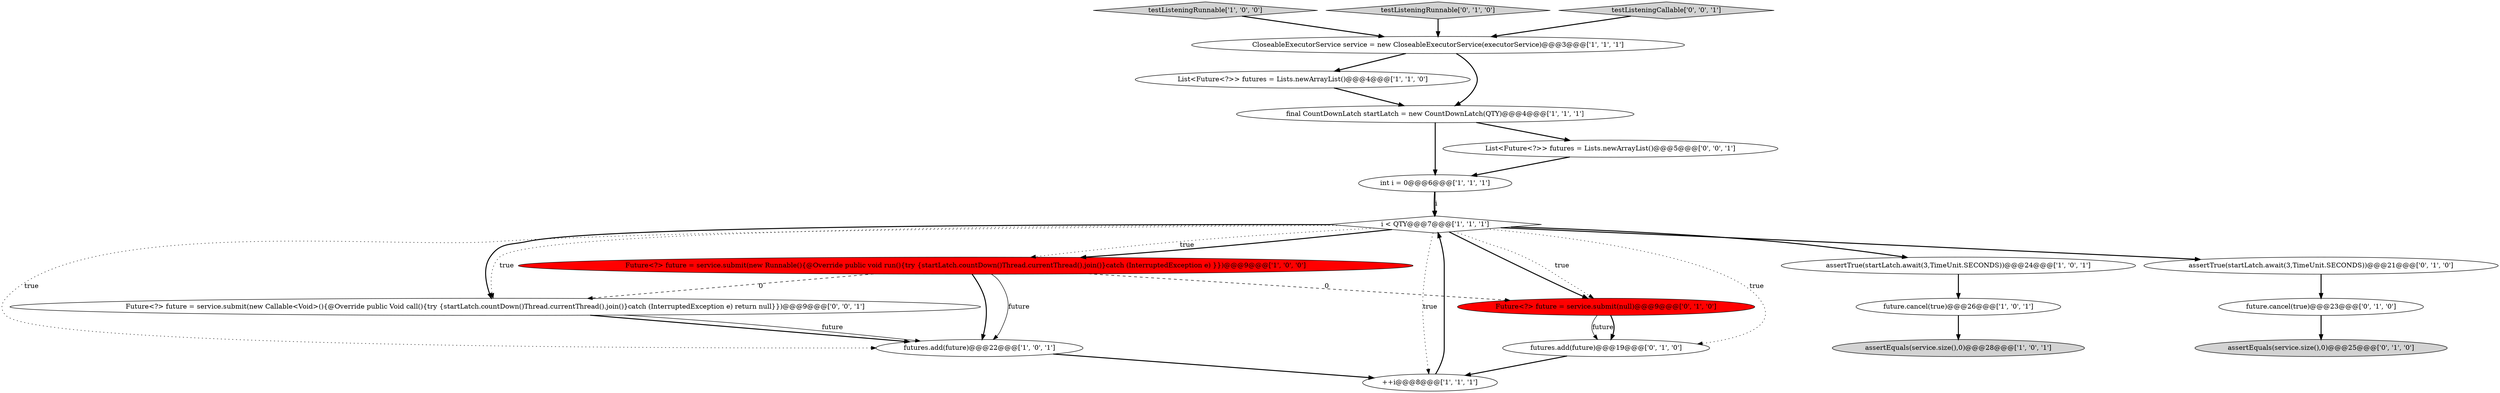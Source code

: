 digraph {
10 [style = filled, label = "final CountDownLatch startLatch = new CountDownLatch(QTY)@@@4@@@['1', '1', '1']", fillcolor = white, shape = ellipse image = "AAA0AAABBB1BBB"];
8 [style = filled, label = "futures.add(future)@@@22@@@['1', '0', '1']", fillcolor = white, shape = ellipse image = "AAA0AAABBB1BBB"];
12 [style = filled, label = "Future<?> future = service.submit(null)@@@9@@@['0', '1', '0']", fillcolor = red, shape = ellipse image = "AAA1AAABBB2BBB"];
1 [style = filled, label = "testListeningRunnable['1', '0', '0']", fillcolor = lightgray, shape = diamond image = "AAA0AAABBB1BBB"];
5 [style = filled, label = "assertEquals(service.size(),0)@@@28@@@['1', '0', '1']", fillcolor = lightgray, shape = ellipse image = "AAA0AAABBB1BBB"];
14 [style = filled, label = "testListeningRunnable['0', '1', '0']", fillcolor = lightgray, shape = diamond image = "AAA0AAABBB2BBB"];
16 [style = filled, label = "assertEquals(service.size(),0)@@@25@@@['0', '1', '0']", fillcolor = lightgray, shape = ellipse image = "AAA0AAABBB2BBB"];
7 [style = filled, label = "List<Future<?>> futures = Lists.newArrayList()@@@4@@@['1', '1', '0']", fillcolor = white, shape = ellipse image = "AAA0AAABBB1BBB"];
18 [style = filled, label = "testListeningCallable['0', '0', '1']", fillcolor = lightgray, shape = diamond image = "AAA0AAABBB3BBB"];
20 [style = filled, label = "Future<?> future = service.submit(new Callable<Void>(){@Override public Void call(){try {startLatch.countDown()Thread.currentThread().join()}catch (InterruptedException e) return null}})@@@9@@@['0', '0', '1']", fillcolor = white, shape = ellipse image = "AAA0AAABBB3BBB"];
9 [style = filled, label = "assertTrue(startLatch.await(3,TimeUnit.SECONDS))@@@24@@@['1', '0', '1']", fillcolor = white, shape = ellipse image = "AAA0AAABBB1BBB"];
2 [style = filled, label = "i < QTY@@@7@@@['1', '1', '1']", fillcolor = white, shape = diamond image = "AAA0AAABBB1BBB"];
11 [style = filled, label = "++i@@@8@@@['1', '1', '1']", fillcolor = white, shape = ellipse image = "AAA0AAABBB1BBB"];
3 [style = filled, label = "CloseableExecutorService service = new CloseableExecutorService(executorService)@@@3@@@['1', '1', '1']", fillcolor = white, shape = ellipse image = "AAA0AAABBB1BBB"];
6 [style = filled, label = "int i = 0@@@6@@@['1', '1', '1']", fillcolor = white, shape = ellipse image = "AAA0AAABBB1BBB"];
15 [style = filled, label = "future.cancel(true)@@@23@@@['0', '1', '0']", fillcolor = white, shape = ellipse image = "AAA0AAABBB2BBB"];
4 [style = filled, label = "future.cancel(true)@@@26@@@['1', '0', '1']", fillcolor = white, shape = ellipse image = "AAA0AAABBB1BBB"];
19 [style = filled, label = "List<Future<?>> futures = Lists.newArrayList()@@@5@@@['0', '0', '1']", fillcolor = white, shape = ellipse image = "AAA0AAABBB3BBB"];
0 [style = filled, label = "Future<?> future = service.submit(new Runnable(){@Override public void run(){try {startLatch.countDown()Thread.currentThread().join()}catch (InterruptedException e) }})@@@9@@@['1', '0', '0']", fillcolor = red, shape = ellipse image = "AAA1AAABBB1BBB"];
13 [style = filled, label = "assertTrue(startLatch.await(3,TimeUnit.SECONDS))@@@21@@@['0', '1', '0']", fillcolor = white, shape = ellipse image = "AAA0AAABBB2BBB"];
17 [style = filled, label = "futures.add(future)@@@19@@@['0', '1', '0']", fillcolor = white, shape = ellipse image = "AAA0AAABBB2BBB"];
2->20 [style = dotted, label="true"];
14->3 [style = bold, label=""];
18->3 [style = bold, label=""];
2->20 [style = bold, label=""];
2->0 [style = dotted, label="true"];
0->8 [style = solid, label="future"];
7->10 [style = bold, label=""];
12->17 [style = solid, label="future"];
10->19 [style = bold, label=""];
9->4 [style = bold, label=""];
2->17 [style = dotted, label="true"];
12->17 [style = bold, label=""];
1->3 [style = bold, label=""];
2->9 [style = bold, label=""];
0->12 [style = dashed, label="0"];
15->16 [style = bold, label=""];
19->6 [style = bold, label=""];
0->20 [style = dashed, label="0"];
10->6 [style = bold, label=""];
11->2 [style = bold, label=""];
2->12 [style = bold, label=""];
2->13 [style = bold, label=""];
6->2 [style = bold, label=""];
2->11 [style = dotted, label="true"];
3->10 [style = bold, label=""];
20->8 [style = bold, label=""];
2->0 [style = bold, label=""];
6->2 [style = solid, label="i"];
3->7 [style = bold, label=""];
0->8 [style = bold, label=""];
2->12 [style = dotted, label="true"];
13->15 [style = bold, label=""];
20->8 [style = solid, label="future"];
8->11 [style = bold, label=""];
4->5 [style = bold, label=""];
2->8 [style = dotted, label="true"];
17->11 [style = bold, label=""];
}
